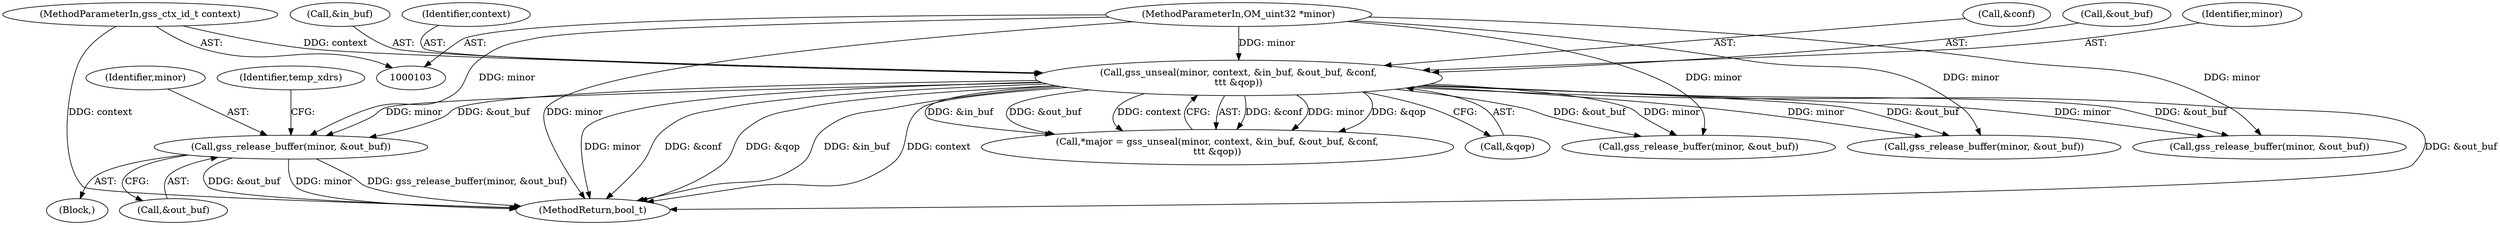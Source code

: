 digraph "0_krb5_a197e92349a4aa2141b5dff12e9dd44c2a2166e3_1@pointer" {
"1000266" [label="(Call,gss_release_buffer(minor, &out_buf))"];
"1000190" [label="(Call,gss_unseal(minor, context, &in_buf, &out_buf, &conf,\n\t\t\t &qop))"];
"1000105" [label="(MethodParameterIn,OM_uint32 *minor)"];
"1000106" [label="(MethodParameterIn,gss_ctx_id_t context)"];
"1000302" [label="(Call,gss_release_buffer(minor, &out_buf))"];
"1000268" [label="(Call,&out_buf)"];
"1000267" [label="(Identifier,minor)"];
"1000105" [label="(MethodParameterIn,OM_uint32 *minor)"];
"1000106" [label="(MethodParameterIn,gss_ctx_id_t context)"];
"1000197" [label="(Call,&conf)"];
"1000195" [label="(Call,&out_buf)"];
"1000246" [label="(Call,gss_release_buffer(minor, &out_buf))"];
"1000266" [label="(Call,gss_release_buffer(minor, &out_buf))"];
"1000272" [label="(Identifier,temp_xdrs)"];
"1000190" [label="(Call,gss_unseal(minor, context, &in_buf, &out_buf, &conf,\n\t\t\t &qop))"];
"1000288" [label="(Call,gss_release_buffer(minor, &out_buf))"];
"1000311" [label="(MethodReturn,bool_t)"];
"1000191" [label="(Identifier,minor)"];
"1000193" [label="(Call,&in_buf)"];
"1000192" [label="(Identifier,context)"];
"1000259" [label="(Block,)"];
"1000187" [label="(Call,*major = gss_unseal(minor, context, &in_buf, &out_buf, &conf,\n\t\t\t &qop))"];
"1000199" [label="(Call,&qop)"];
"1000266" -> "1000259"  [label="AST: "];
"1000266" -> "1000268"  [label="CFG: "];
"1000267" -> "1000266"  [label="AST: "];
"1000268" -> "1000266"  [label="AST: "];
"1000272" -> "1000266"  [label="CFG: "];
"1000266" -> "1000311"  [label="DDG: &out_buf"];
"1000266" -> "1000311"  [label="DDG: minor"];
"1000266" -> "1000311"  [label="DDG: gss_release_buffer(minor, &out_buf)"];
"1000190" -> "1000266"  [label="DDG: minor"];
"1000190" -> "1000266"  [label="DDG: &out_buf"];
"1000105" -> "1000266"  [label="DDG: minor"];
"1000190" -> "1000187"  [label="AST: "];
"1000190" -> "1000199"  [label="CFG: "];
"1000191" -> "1000190"  [label="AST: "];
"1000192" -> "1000190"  [label="AST: "];
"1000193" -> "1000190"  [label="AST: "];
"1000195" -> "1000190"  [label="AST: "];
"1000197" -> "1000190"  [label="AST: "];
"1000199" -> "1000190"  [label="AST: "];
"1000187" -> "1000190"  [label="CFG: "];
"1000190" -> "1000311"  [label="DDG: &out_buf"];
"1000190" -> "1000311"  [label="DDG: minor"];
"1000190" -> "1000311"  [label="DDG: &conf"];
"1000190" -> "1000311"  [label="DDG: &qop"];
"1000190" -> "1000311"  [label="DDG: &in_buf"];
"1000190" -> "1000311"  [label="DDG: context"];
"1000190" -> "1000187"  [label="DDG: &conf"];
"1000190" -> "1000187"  [label="DDG: minor"];
"1000190" -> "1000187"  [label="DDG: &qop"];
"1000190" -> "1000187"  [label="DDG: &in_buf"];
"1000190" -> "1000187"  [label="DDG: &out_buf"];
"1000190" -> "1000187"  [label="DDG: context"];
"1000105" -> "1000190"  [label="DDG: minor"];
"1000106" -> "1000190"  [label="DDG: context"];
"1000190" -> "1000246"  [label="DDG: minor"];
"1000190" -> "1000246"  [label="DDG: &out_buf"];
"1000190" -> "1000288"  [label="DDG: minor"];
"1000190" -> "1000288"  [label="DDG: &out_buf"];
"1000190" -> "1000302"  [label="DDG: minor"];
"1000190" -> "1000302"  [label="DDG: &out_buf"];
"1000105" -> "1000103"  [label="AST: "];
"1000105" -> "1000311"  [label="DDG: minor"];
"1000105" -> "1000246"  [label="DDG: minor"];
"1000105" -> "1000288"  [label="DDG: minor"];
"1000105" -> "1000302"  [label="DDG: minor"];
"1000106" -> "1000103"  [label="AST: "];
"1000106" -> "1000311"  [label="DDG: context"];
}
